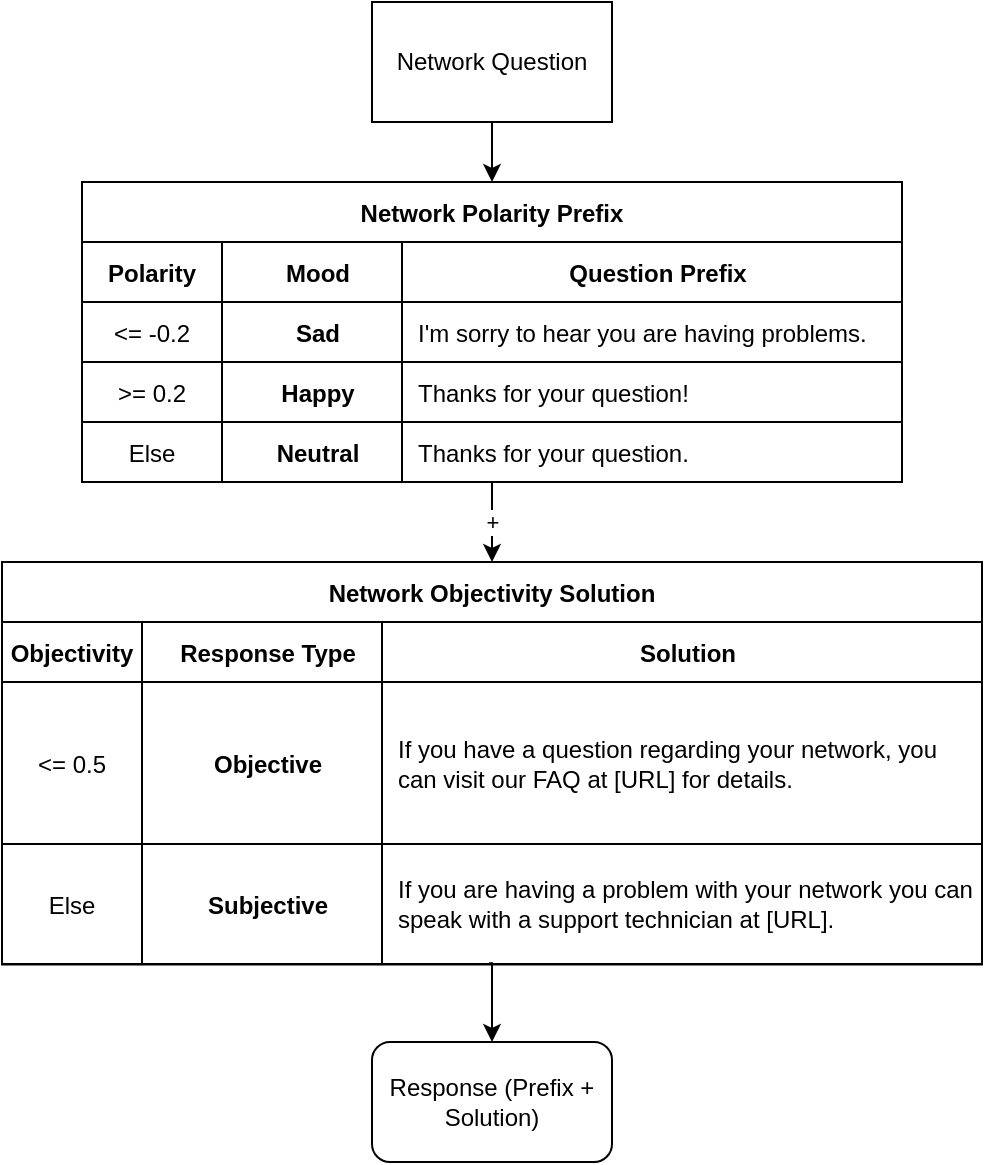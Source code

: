 <mxfile version="17.5.0" type="device"><diagram id="vhtOuCqUI7k0Hp2ykcSN" name="Page-1"><mxGraphModel dx="1497" dy="802" grid="1" gridSize="10" guides="1" tooltips="1" connect="1" arrows="1" fold="1" page="1" pageScale="1" pageWidth="1800" pageHeight="1800" math="0" shadow="0"><root><mxCell id="0"/><mxCell id="1" parent="0"/><mxCell id="fxZkLgDDtWPoSPLd6BBG-71" style="edgeStyle=orthogonalEdgeStyle;rounded=0;orthogonalLoop=1;jettySize=auto;html=1;exitX=0.5;exitY=1;exitDx=0;exitDy=0;entryX=0.5;entryY=0;entryDx=0;entryDy=0;" edge="1" parent="1" source="fxZkLgDDtWPoSPLd6BBG-1" target="fxZkLgDDtWPoSPLd6BBG-8"><mxGeometry relative="1" as="geometry"/></mxCell><mxCell id="fxZkLgDDtWPoSPLd6BBG-1" value="Network Question" style="rounded=0;whiteSpace=wrap;html=1;" vertex="1" parent="1"><mxGeometry x="715" y="130" width="120" height="60" as="geometry"/></mxCell><mxCell id="fxZkLgDDtWPoSPLd6BBG-8" value="Network Polarity Prefix" style="shape=table;startSize=30;container=1;collapsible=1;childLayout=tableLayout;fixedRows=1;rowLines=0;fontStyle=1;align=center;resizeLast=1;" vertex="1" parent="1"><mxGeometry x="570" y="220" width="410" height="150" as="geometry"/></mxCell><object label="" id="fxZkLgDDtWPoSPLd6BBG-37"><mxCell style="shape=tableRow;horizontal=0;startSize=0;swimlaneHead=0;swimlaneBody=0;fillColor=none;collapsible=0;dropTarget=0;points=[[0,0.5],[1,0.5]];portConstraint=eastwest;top=0;left=0;right=0;bottom=1;" vertex="1" parent="fxZkLgDDtWPoSPLd6BBG-8"><mxGeometry y="30" width="410" height="30" as="geometry"/></mxCell></object><mxCell id="fxZkLgDDtWPoSPLd6BBG-38" value="Polarity" style="shape=partialRectangle;connectable=0;fillColor=none;top=0;left=0;bottom=0;right=0;fontStyle=1;overflow=hidden;" vertex="1" parent="fxZkLgDDtWPoSPLd6BBG-37"><mxGeometry width="70" height="30" as="geometry"><mxRectangle width="70" height="30" as="alternateBounds"/></mxGeometry></mxCell><mxCell id="fxZkLgDDtWPoSPLd6BBG-39" value="Mood" style="shape=partialRectangle;connectable=0;fillColor=none;top=0;left=0;bottom=0;right=0;align=center;spacingLeft=6;fontStyle=1;overflow=hidden;" vertex="1" parent="fxZkLgDDtWPoSPLd6BBG-37"><mxGeometry x="70" width="90" height="30" as="geometry"><mxRectangle width="90" height="30" as="alternateBounds"/></mxGeometry></mxCell><mxCell id="fxZkLgDDtWPoSPLd6BBG-44" value="Question Prefix" style="shape=partialRectangle;connectable=0;fillColor=none;top=0;left=0;bottom=0;right=0;align=center;spacingLeft=6;fontStyle=1;overflow=hidden;" vertex="1" parent="fxZkLgDDtWPoSPLd6BBG-37"><mxGeometry x="160" width="250" height="30" as="geometry"><mxRectangle width="250" height="30" as="alternateBounds"/></mxGeometry></mxCell><mxCell id="fxZkLgDDtWPoSPLd6BBG-9" value="" style="shape=tableRow;horizontal=0;startSize=0;swimlaneHead=0;swimlaneBody=0;fillColor=none;collapsible=0;dropTarget=0;points=[[0,0.5],[1,0.5]];portConstraint=eastwest;top=0;left=0;right=0;bottom=1;" vertex="1" parent="fxZkLgDDtWPoSPLd6BBG-8"><mxGeometry y="60" width="410" height="30" as="geometry"/></mxCell><mxCell id="fxZkLgDDtWPoSPLd6BBG-10" value="&lt;= -0.2" style="shape=partialRectangle;connectable=0;fillColor=none;top=0;left=0;bottom=0;right=0;fontStyle=0;overflow=hidden;" vertex="1" parent="fxZkLgDDtWPoSPLd6BBG-9"><mxGeometry width="70" height="30" as="geometry"><mxRectangle width="70" height="30" as="alternateBounds"/></mxGeometry></mxCell><mxCell id="fxZkLgDDtWPoSPLd6BBG-11" value="Sad" style="shape=partialRectangle;connectable=0;fillColor=none;top=0;left=0;bottom=0;right=0;align=center;spacingLeft=6;fontStyle=1;overflow=hidden;" vertex="1" parent="fxZkLgDDtWPoSPLd6BBG-9"><mxGeometry x="70" width="90" height="30" as="geometry"><mxRectangle width="90" height="30" as="alternateBounds"/></mxGeometry></mxCell><mxCell id="fxZkLgDDtWPoSPLd6BBG-45" value="I'm sorry to hear you are having problems." style="shape=partialRectangle;connectable=0;fillColor=none;top=0;left=0;bottom=0;right=0;align=left;spacingLeft=6;fontStyle=0;overflow=hidden;" vertex="1" parent="fxZkLgDDtWPoSPLd6BBG-9"><mxGeometry x="160" width="250" height="30" as="geometry"><mxRectangle width="250" height="30" as="alternateBounds"/></mxGeometry></mxCell><mxCell id="fxZkLgDDtWPoSPLd6BBG-21" value="" style="shape=tableRow;horizontal=0;startSize=0;swimlaneHead=0;swimlaneBody=0;fillColor=none;collapsible=0;dropTarget=0;points=[[0,0.5],[1,0.5]];portConstraint=eastwest;top=0;left=0;right=0;bottom=1;" vertex="1" parent="fxZkLgDDtWPoSPLd6BBG-8"><mxGeometry y="90" width="410" height="30" as="geometry"/></mxCell><mxCell id="fxZkLgDDtWPoSPLd6BBG-22" value="&gt;= 0.2" style="shape=partialRectangle;connectable=0;fillColor=none;top=0;left=0;bottom=0;right=0;fontStyle=0;overflow=hidden;" vertex="1" parent="fxZkLgDDtWPoSPLd6BBG-21"><mxGeometry width="70" height="30" as="geometry"><mxRectangle width="70" height="30" as="alternateBounds"/></mxGeometry></mxCell><mxCell id="fxZkLgDDtWPoSPLd6BBG-23" value="Happy" style="shape=partialRectangle;connectable=0;fillColor=none;top=0;left=0;bottom=0;right=0;align=center;spacingLeft=6;fontStyle=1;overflow=hidden;" vertex="1" parent="fxZkLgDDtWPoSPLd6BBG-21"><mxGeometry x="70" width="90" height="30" as="geometry"><mxRectangle width="90" height="30" as="alternateBounds"/></mxGeometry></mxCell><mxCell id="fxZkLgDDtWPoSPLd6BBG-46" value="Thanks for your question!" style="shape=partialRectangle;connectable=0;fillColor=none;top=0;left=0;bottom=0;right=0;align=left;spacingLeft=6;fontStyle=0;overflow=hidden;" vertex="1" parent="fxZkLgDDtWPoSPLd6BBG-21"><mxGeometry x="160" width="250" height="30" as="geometry"><mxRectangle width="250" height="30" as="alternateBounds"/></mxGeometry></mxCell><mxCell id="fxZkLgDDtWPoSPLd6BBG-34" value="" style="shape=tableRow;horizontal=0;startSize=0;swimlaneHead=0;swimlaneBody=0;fillColor=none;collapsible=0;dropTarget=0;points=[[0,0.5],[1,0.5]];portConstraint=eastwest;top=0;left=0;right=0;bottom=1;" vertex="1" parent="fxZkLgDDtWPoSPLd6BBG-8"><mxGeometry y="120" width="410" height="30" as="geometry"/></mxCell><mxCell id="fxZkLgDDtWPoSPLd6BBG-35" value="Else" style="shape=partialRectangle;connectable=0;fillColor=none;top=0;left=0;bottom=0;right=0;fontStyle=0;overflow=hidden;" vertex="1" parent="fxZkLgDDtWPoSPLd6BBG-34"><mxGeometry width="70" height="30" as="geometry"><mxRectangle width="70" height="30" as="alternateBounds"/></mxGeometry></mxCell><mxCell id="fxZkLgDDtWPoSPLd6BBG-36" value="Neutral" style="shape=partialRectangle;connectable=0;fillColor=none;top=0;left=0;bottom=0;right=0;align=center;spacingLeft=6;fontStyle=1;overflow=hidden;" vertex="1" parent="fxZkLgDDtWPoSPLd6BBG-34"><mxGeometry x="70" width="90" height="30" as="geometry"><mxRectangle width="90" height="30" as="alternateBounds"/></mxGeometry></mxCell><mxCell id="fxZkLgDDtWPoSPLd6BBG-47" value="Thanks for your question." style="shape=partialRectangle;connectable=0;fillColor=none;top=0;left=0;bottom=0;right=0;align=left;spacingLeft=6;fontStyle=0;overflow=hidden;" vertex="1" parent="fxZkLgDDtWPoSPLd6BBG-34"><mxGeometry x="160" width="250" height="30" as="geometry"><mxRectangle width="250" height="30" as="alternateBounds"/></mxGeometry></mxCell><mxCell id="fxZkLgDDtWPoSPLd6BBG-72" value="+" style="edgeStyle=orthogonalEdgeStyle;rounded=0;orthogonalLoop=1;jettySize=auto;html=1;exitX=0.5;exitY=0;exitDx=0;exitDy=0;startArrow=classic;startFill=1;endArrow=none;endFill=0;" edge="1" parent="1" source="fxZkLgDDtWPoSPLd6BBG-52" target="fxZkLgDDtWPoSPLd6BBG-34"><mxGeometry relative="1" as="geometry"><Array as="points"><mxPoint x="775" y="390"/><mxPoint x="775" y="390"/></Array></mxGeometry></mxCell><mxCell id="fxZkLgDDtWPoSPLd6BBG-52" value="Network Objectivity Solution" style="shape=table;startSize=30;container=1;collapsible=1;childLayout=tableLayout;fixedRows=1;rowLines=0;fontStyle=1;align=center;resizeLast=1;" vertex="1" parent="1"><mxGeometry x="530" y="410" width="490" height="201.25" as="geometry"/></mxCell><object label="" id="fxZkLgDDtWPoSPLd6BBG-53"><mxCell style="shape=tableRow;horizontal=0;startSize=0;swimlaneHead=0;swimlaneBody=0;fillColor=none;collapsible=0;dropTarget=0;points=[[0,0.5],[1,0.5]];portConstraint=eastwest;top=0;left=0;right=0;bottom=1;" vertex="1" parent="fxZkLgDDtWPoSPLd6BBG-52"><mxGeometry y="30" width="490" height="30" as="geometry"/></mxCell></object><mxCell id="fxZkLgDDtWPoSPLd6BBG-54" value="Objectivity" style="shape=partialRectangle;connectable=0;fillColor=none;top=0;left=0;bottom=0;right=0;fontStyle=1;overflow=hidden;" vertex="1" parent="fxZkLgDDtWPoSPLd6BBG-53"><mxGeometry width="70" height="30" as="geometry"><mxRectangle width="70" height="30" as="alternateBounds"/></mxGeometry></mxCell><mxCell id="fxZkLgDDtWPoSPLd6BBG-55" value="Response Type" style="shape=partialRectangle;connectable=0;fillColor=none;top=0;left=0;bottom=0;right=0;align=center;spacingLeft=6;fontStyle=1;overflow=hidden;" vertex="1" parent="fxZkLgDDtWPoSPLd6BBG-53"><mxGeometry x="70" width="120" height="30" as="geometry"><mxRectangle width="120" height="30" as="alternateBounds"/></mxGeometry></mxCell><mxCell id="fxZkLgDDtWPoSPLd6BBG-56" value="Solution" style="shape=partialRectangle;connectable=0;fillColor=none;top=0;left=0;bottom=0;right=0;align=center;spacingLeft=6;fontStyle=1;overflow=hidden;" vertex="1" parent="fxZkLgDDtWPoSPLd6BBG-53"><mxGeometry x="190" width="300" height="30" as="geometry"><mxRectangle width="300" height="30" as="alternateBounds"/></mxGeometry></mxCell><mxCell id="fxZkLgDDtWPoSPLd6BBG-57" value="" style="shape=tableRow;horizontal=0;startSize=0;swimlaneHead=0;swimlaneBody=0;fillColor=none;collapsible=0;dropTarget=0;points=[[0,0.5],[1,0.5]];portConstraint=eastwest;top=0;left=0;right=0;bottom=1;align=left;" vertex="1" parent="fxZkLgDDtWPoSPLd6BBG-52"><mxGeometry y="60" width="490" height="81" as="geometry"/></mxCell><mxCell id="fxZkLgDDtWPoSPLd6BBG-58" value="&lt;= 0.5" style="shape=partialRectangle;connectable=0;fillColor=none;top=0;left=0;bottom=0;right=0;fontStyle=0;overflow=hidden;" vertex="1" parent="fxZkLgDDtWPoSPLd6BBG-57"><mxGeometry width="70" height="81" as="geometry"><mxRectangle width="70" height="81" as="alternateBounds"/></mxGeometry></mxCell><mxCell id="fxZkLgDDtWPoSPLd6BBG-59" value="Objective" style="shape=partialRectangle;connectable=0;fillColor=none;top=0;left=0;bottom=0;right=0;align=center;spacingLeft=6;fontStyle=1;overflow=hidden;" vertex="1" parent="fxZkLgDDtWPoSPLd6BBG-57"><mxGeometry x="70" width="120" height="81" as="geometry"><mxRectangle width="120" height="81" as="alternateBounds"/></mxGeometry></mxCell><mxCell id="fxZkLgDDtWPoSPLd6BBG-60" value="If you have a question regarding your network, you can visit our FAQ at [URL] for details." style="shape=partialRectangle;connectable=0;fillColor=none;top=0;left=0;bottom=0;right=0;align=left;spacingLeft=6;fontStyle=0;overflow=hidden;whiteSpace=wrap;" vertex="1" parent="fxZkLgDDtWPoSPLd6BBG-57"><mxGeometry x="190" width="300" height="81" as="geometry"><mxRectangle width="300" height="81" as="alternateBounds"/></mxGeometry></mxCell><mxCell id="fxZkLgDDtWPoSPLd6BBG-65" value="" style="shape=tableRow;horizontal=0;startSize=0;swimlaneHead=0;swimlaneBody=0;fillColor=none;collapsible=0;dropTarget=0;points=[[0,0.5],[1,0.5]];portConstraint=eastwest;top=0;left=0;right=0;bottom=1;" vertex="1" parent="fxZkLgDDtWPoSPLd6BBG-52"><mxGeometry y="141" width="490" height="60" as="geometry"/></mxCell><mxCell id="fxZkLgDDtWPoSPLd6BBG-66" value="Else" style="shape=partialRectangle;connectable=0;fillColor=none;top=0;left=0;bottom=0;right=0;fontStyle=0;overflow=hidden;" vertex="1" parent="fxZkLgDDtWPoSPLd6BBG-65"><mxGeometry width="70" height="60" as="geometry"><mxRectangle width="70" height="60" as="alternateBounds"/></mxGeometry></mxCell><mxCell id="fxZkLgDDtWPoSPLd6BBG-67" value="Subjective" style="shape=partialRectangle;connectable=0;fillColor=none;top=0;left=0;bottom=0;right=0;align=center;spacingLeft=6;fontStyle=1;overflow=hidden;" vertex="1" parent="fxZkLgDDtWPoSPLd6BBG-65"><mxGeometry x="70" width="120" height="60" as="geometry"><mxRectangle width="120" height="60" as="alternateBounds"/></mxGeometry></mxCell><mxCell id="fxZkLgDDtWPoSPLd6BBG-68" value="If you are having a problem with your network you can speak with a support technician at [URL]." style="shape=partialRectangle;connectable=0;fillColor=none;top=0;left=0;bottom=0;right=0;align=left;spacingLeft=6;fontStyle=0;overflow=hidden;whiteSpace=wrap;" vertex="1" parent="fxZkLgDDtWPoSPLd6BBG-65"><mxGeometry x="190" width="300" height="60" as="geometry"><mxRectangle width="300" height="60" as="alternateBounds"/></mxGeometry></mxCell><mxCell id="fxZkLgDDtWPoSPLd6BBG-76" value="Response (Prefix + Solution)" style="rounded=1;whiteSpace=wrap;html=1;" vertex="1" parent="1"><mxGeometry x="715" y="650" width="120" height="60" as="geometry"/></mxCell><mxCell id="fxZkLgDDtWPoSPLd6BBG-77" value="" style="endArrow=classic;html=1;rounded=0;exitX=0.497;exitY=0.993;exitDx=0;exitDy=0;exitPerimeter=0;entryX=0.5;entryY=0;entryDx=0;entryDy=0;edgeStyle=orthogonalEdgeStyle;" edge="1" parent="1" source="fxZkLgDDtWPoSPLd6BBG-65" target="fxZkLgDDtWPoSPLd6BBG-76"><mxGeometry width="50" height="50" relative="1" as="geometry"><mxPoint x="630" y="500" as="sourcePoint"/><mxPoint x="680" y="450" as="targetPoint"/><Array as="points"><mxPoint x="775" y="611"/></Array></mxGeometry></mxCell></root></mxGraphModel></diagram></mxfile>